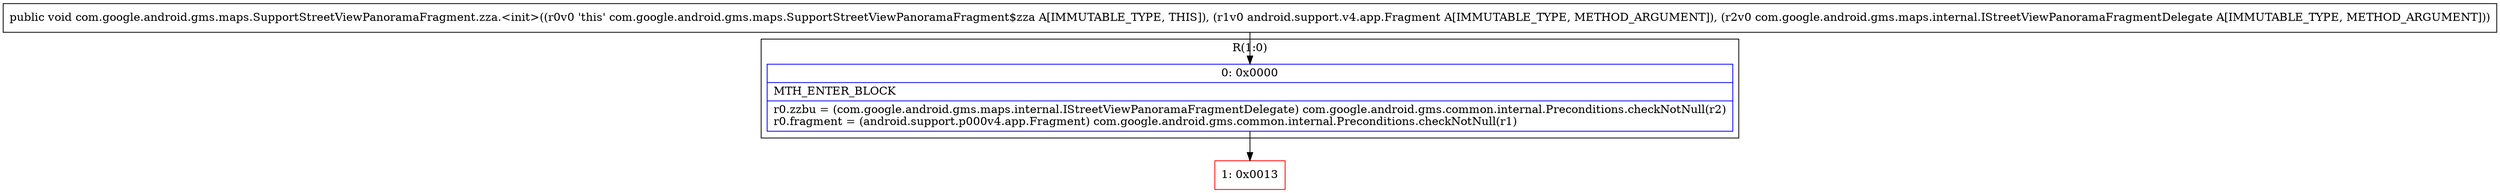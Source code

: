digraph "CFG forcom.google.android.gms.maps.SupportStreetViewPanoramaFragment.zza.\<init\>(Landroid\/support\/v4\/app\/Fragment;Lcom\/google\/android\/gms\/maps\/internal\/IStreetViewPanoramaFragmentDelegate;)V" {
subgraph cluster_Region_1209768498 {
label = "R(1:0)";
node [shape=record,color=blue];
Node_0 [shape=record,label="{0\:\ 0x0000|MTH_ENTER_BLOCK\l|r0.zzbu = (com.google.android.gms.maps.internal.IStreetViewPanoramaFragmentDelegate) com.google.android.gms.common.internal.Preconditions.checkNotNull(r2)\lr0.fragment = (android.support.p000v4.app.Fragment) com.google.android.gms.common.internal.Preconditions.checkNotNull(r1)\l}"];
}
Node_1 [shape=record,color=red,label="{1\:\ 0x0013}"];
MethodNode[shape=record,label="{public void com.google.android.gms.maps.SupportStreetViewPanoramaFragment.zza.\<init\>((r0v0 'this' com.google.android.gms.maps.SupportStreetViewPanoramaFragment$zza A[IMMUTABLE_TYPE, THIS]), (r1v0 android.support.v4.app.Fragment A[IMMUTABLE_TYPE, METHOD_ARGUMENT]), (r2v0 com.google.android.gms.maps.internal.IStreetViewPanoramaFragmentDelegate A[IMMUTABLE_TYPE, METHOD_ARGUMENT])) }"];
MethodNode -> Node_0;
Node_0 -> Node_1;
}

